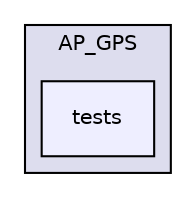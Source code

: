 digraph "libraries/AP_GPS/tests" {
  compound=true
  node [ fontsize="10", fontname="Helvetica"];
  edge [ labelfontsize="10", labelfontname="Helvetica"];
  subgraph clusterdir_dc27bcd5d3e114c391ea7ea0e777b78e {
    graph [ bgcolor="#ddddee", pencolor="black", label="AP_GPS" fontname="Helvetica", fontsize="10", URL="dir_dc27bcd5d3e114c391ea7ea0e777b78e.html"]
  dir_7f7dc61766402064e261a5ed3da7ba5c [shape=box, label="tests", style="filled", fillcolor="#eeeeff", pencolor="black", URL="dir_7f7dc61766402064e261a5ed3da7ba5c.html"];
  }
}
